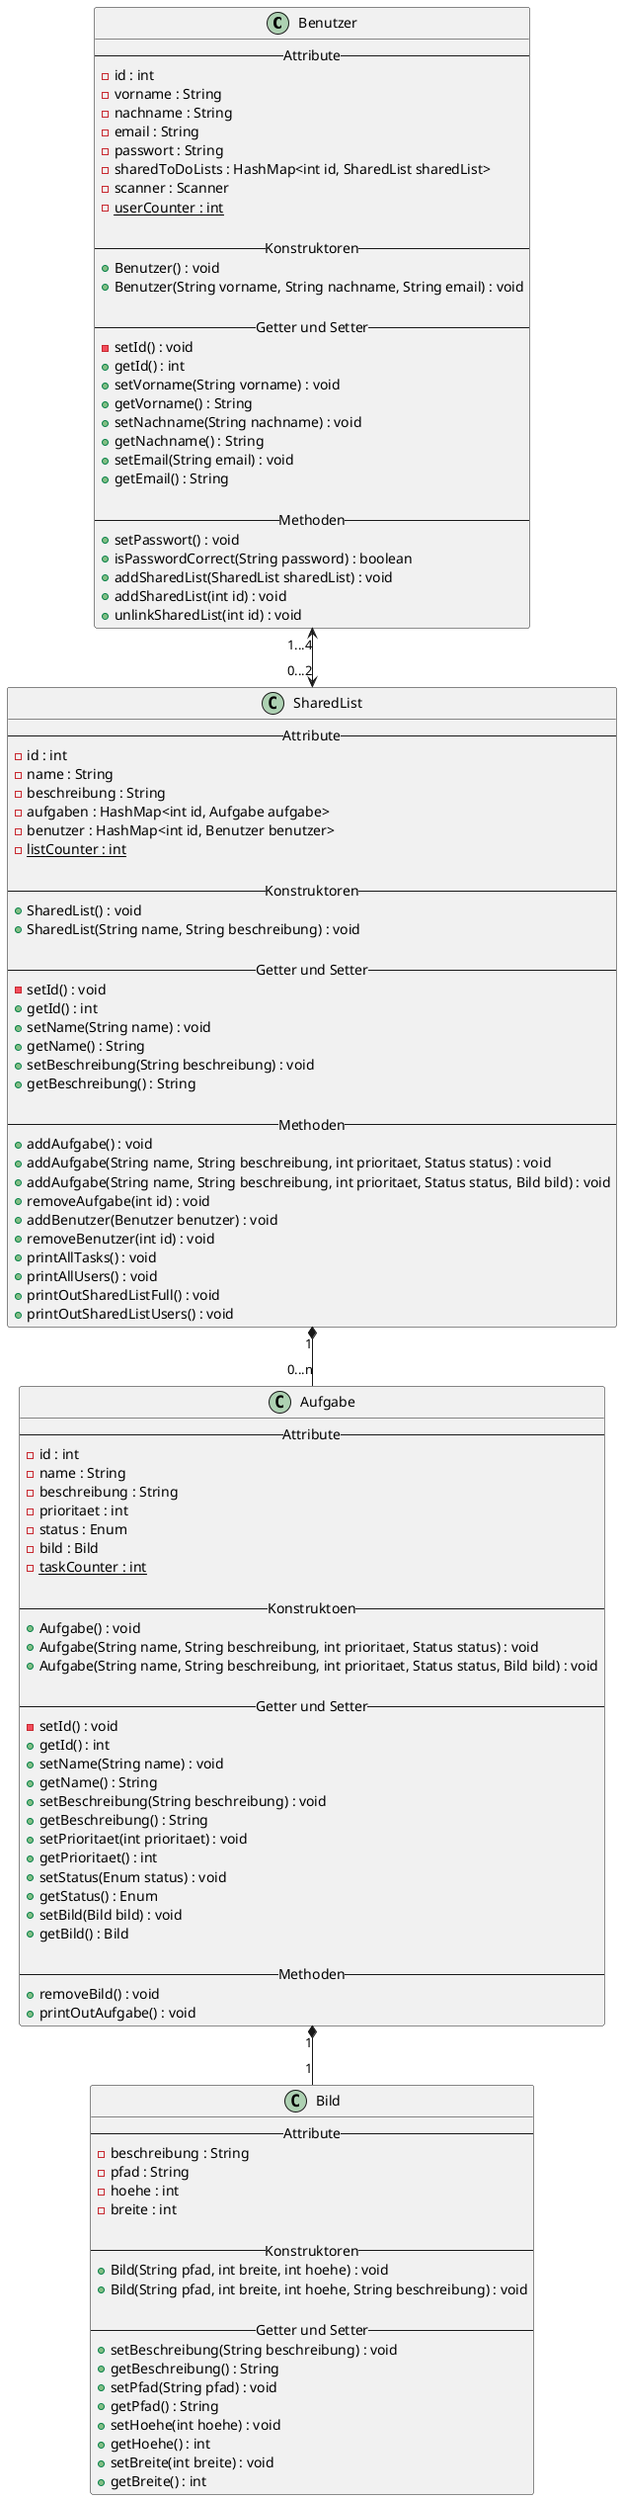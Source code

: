 @startuml

class Benutzer {
    -- Attribute --
    - id : int
    - vorname : String
    - nachname : String
    - email : String
    - passwort : String
    - sharedToDoLists : HashMap<int id, SharedList sharedList>
    - scanner : Scanner
    - {static} userCounter : int

    -- Konstruktoren --
    + Benutzer() : void
    + Benutzer(String vorname, String nachname, String email) : void

    -- Getter und Setter --
    - setId() : void
    + getId() : int
    + setVorname(String vorname) : void
    + getVorname() : String
    + setNachname(String nachname) : void
    + getNachname() : String
    + setEmail(String email) : void
    + getEmail() : String
    
    -- Methoden --
    + setPasswort() : void
    + isPasswordCorrect(String password) : boolean
    + addSharedList(SharedList sharedList) : void
    + addSharedList(int id) : void
    + unlinkSharedList(int id) : void
}

class SharedList {
    -- Attribute --
    - id : int
    - name : String
    - beschreibung : String
    - aufgaben : HashMap<int id, Aufgabe aufgabe>
    - benutzer : HashMap<int id, Benutzer benutzer>
    -{static} listCounter : int

    -- Konstruktoren --
    + SharedList() : void
    + SharedList(String name, String beschreibung) : void

    -- Getter und Setter --
    - setId() : void
    + getId() : int
    + setName(String name) : void
    + getName() : String
    + setBeschreibung(String beschreibung) : void
    + getBeschreibung() : String

    -- Methoden --
    + addAufgabe() : void
    + addAufgabe(String name, String beschreibung, int prioritaet, Status status) : void
    + addAufgabe(String name, String beschreibung, int prioritaet, Status status, Bild bild) : void
    + removeAufgabe(int id) : void
    + addBenutzer(Benutzer benutzer) : void
    + removeBenutzer(int id) : void
    + printAllTasks() : void
    + printAllUsers() : void
    + printOutSharedListFull() : void
    + printOutSharedListUsers() : void
}

class Aufgabe {
    -- Attribute --
    - id : int
    - name : String
    - beschreibung : String
    - prioritaet : int
    - status : Enum
    - bild : Bild
    -{static} taskCounter : int

    -- Konstruktoen --
    + Aufgabe() : void
    + Aufgabe(String name, String beschreibung, int prioritaet, Status status) : void
    + Aufgabe(String name, String beschreibung, int prioritaet, Status status, Bild bild) : void

    -- Getter und Setter --
    - setId() : void
    + getId() : int
    + setName(String name) : void
    + getName() : String
    + setBeschreibung(String beschreibung) : void
    + getBeschreibung() : String
    + setPrioritaet(int prioritaet) : void
    + getPrioritaet() : int
    + setStatus(Enum status) : void
    + getStatus() : Enum
    + setBild(Bild bild) : void
    + getBild() : Bild

    -- Methoden --
    + removeBild() : void
    + printOutAufgabe() : void
}

class Bild {
    -- Attribute --
    - beschreibung : String
    - pfad : String
    - hoehe : int
    - breite : int

    -- Konstruktoren --
    + Bild(String pfad, int breite, int hoehe) : void
    + Bild(String pfad, int breite, int hoehe, String beschreibung) : void

    -- Getter und Setter --
    + setBeschreibung(String beschreibung) : void
    + getBeschreibung() : String
    + setPfad(String pfad) : void
    + getPfad() : String
    + setHoehe(int hoehe) : void
    + getHoehe() : int
    + setBreite(int breite) : void
    + getBreite() : int
}
Benutzer "1...4" <--> "0...2" SharedList
SharedList "1" *-- "0...n" Aufgabe
Aufgabe "1" *-- "1" Bild

@enduml